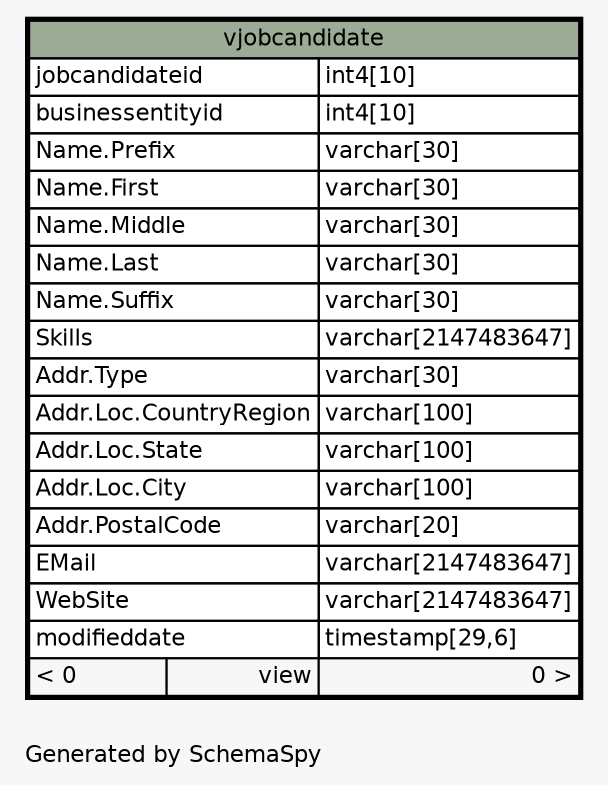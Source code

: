 // dot 2.40.1 on Linux 5.4.0-80-generic
// SchemaSpy rev 590
digraph "oneDegreeRelationshipsDiagram" {
  graph [
    rankdir="RL"
    bgcolor="#f7f7f7"
    label="\nGenerated by SchemaSpy"
    labeljust="l"
    nodesep="0.18"
    ranksep="0.46"
    fontname="Helvetica"
    fontsize="11"
  ];
  node [
    fontname="Helvetica"
    fontsize="11"
    shape="plaintext"
  ];
  edge [
    arrowsize="0.8"
  ];
  "vjobcandidate" [
    label=<
    <TABLE BORDER="2" CELLBORDER="1" CELLSPACING="0" BGCOLOR="#ffffff">
      <TR><TD COLSPAN="3" BGCOLOR="#9bab96" ALIGN="CENTER">vjobcandidate</TD></TR>
      <TR><TD PORT="jobcandidateid" COLSPAN="2" ALIGN="LEFT">jobcandidateid</TD><TD PORT="jobcandidateid.type" ALIGN="LEFT">int4[10]</TD></TR>
      <TR><TD PORT="businessentityid" COLSPAN="2" ALIGN="LEFT">businessentityid</TD><TD PORT="businessentityid.type" ALIGN="LEFT">int4[10]</TD></TR>
      <TR><TD PORT="Name.Prefix" COLSPAN="2" ALIGN="LEFT">Name.Prefix</TD><TD PORT="Name.Prefix.type" ALIGN="LEFT">varchar[30]</TD></TR>
      <TR><TD PORT="Name.First" COLSPAN="2" ALIGN="LEFT">Name.First</TD><TD PORT="Name.First.type" ALIGN="LEFT">varchar[30]</TD></TR>
      <TR><TD PORT="Name.Middle" COLSPAN="2" ALIGN="LEFT">Name.Middle</TD><TD PORT="Name.Middle.type" ALIGN="LEFT">varchar[30]</TD></TR>
      <TR><TD PORT="Name.Last" COLSPAN="2" ALIGN="LEFT">Name.Last</TD><TD PORT="Name.Last.type" ALIGN="LEFT">varchar[30]</TD></TR>
      <TR><TD PORT="Name.Suffix" COLSPAN="2" ALIGN="LEFT">Name.Suffix</TD><TD PORT="Name.Suffix.type" ALIGN="LEFT">varchar[30]</TD></TR>
      <TR><TD PORT="Skills" COLSPAN="2" ALIGN="LEFT">Skills</TD><TD PORT="Skills.type" ALIGN="LEFT">varchar[2147483647]</TD></TR>
      <TR><TD PORT="Addr.Type" COLSPAN="2" ALIGN="LEFT">Addr.Type</TD><TD PORT="Addr.Type.type" ALIGN="LEFT">varchar[30]</TD></TR>
      <TR><TD PORT="Addr.Loc.CountryRegion" COLSPAN="2" ALIGN="LEFT">Addr.Loc.CountryRegion</TD><TD PORT="Addr.Loc.CountryRegion.type" ALIGN="LEFT">varchar[100]</TD></TR>
      <TR><TD PORT="Addr.Loc.State" COLSPAN="2" ALIGN="LEFT">Addr.Loc.State</TD><TD PORT="Addr.Loc.State.type" ALIGN="LEFT">varchar[100]</TD></TR>
      <TR><TD PORT="Addr.Loc.City" COLSPAN="2" ALIGN="LEFT">Addr.Loc.City</TD><TD PORT="Addr.Loc.City.type" ALIGN="LEFT">varchar[100]</TD></TR>
      <TR><TD PORT="Addr.PostalCode" COLSPAN="2" ALIGN="LEFT">Addr.PostalCode</TD><TD PORT="Addr.PostalCode.type" ALIGN="LEFT">varchar[20]</TD></TR>
      <TR><TD PORT="EMail" COLSPAN="2" ALIGN="LEFT">EMail</TD><TD PORT="EMail.type" ALIGN="LEFT">varchar[2147483647]</TD></TR>
      <TR><TD PORT="WebSite" COLSPAN="2" ALIGN="LEFT">WebSite</TD><TD PORT="WebSite.type" ALIGN="LEFT">varchar[2147483647]</TD></TR>
      <TR><TD PORT="modifieddate" COLSPAN="2" ALIGN="LEFT">modifieddate</TD><TD PORT="modifieddate.type" ALIGN="LEFT">timestamp[29,6]</TD></TR>
      <TR><TD ALIGN="LEFT" BGCOLOR="#f7f7f7">&lt; 0</TD><TD ALIGN="RIGHT" BGCOLOR="#f7f7f7">view</TD><TD ALIGN="RIGHT" BGCOLOR="#f7f7f7">0 &gt;</TD></TR>
    </TABLE>>
    URL="vjobcandidate.html"
    tooltip="vjobcandidate"
  ];
}
